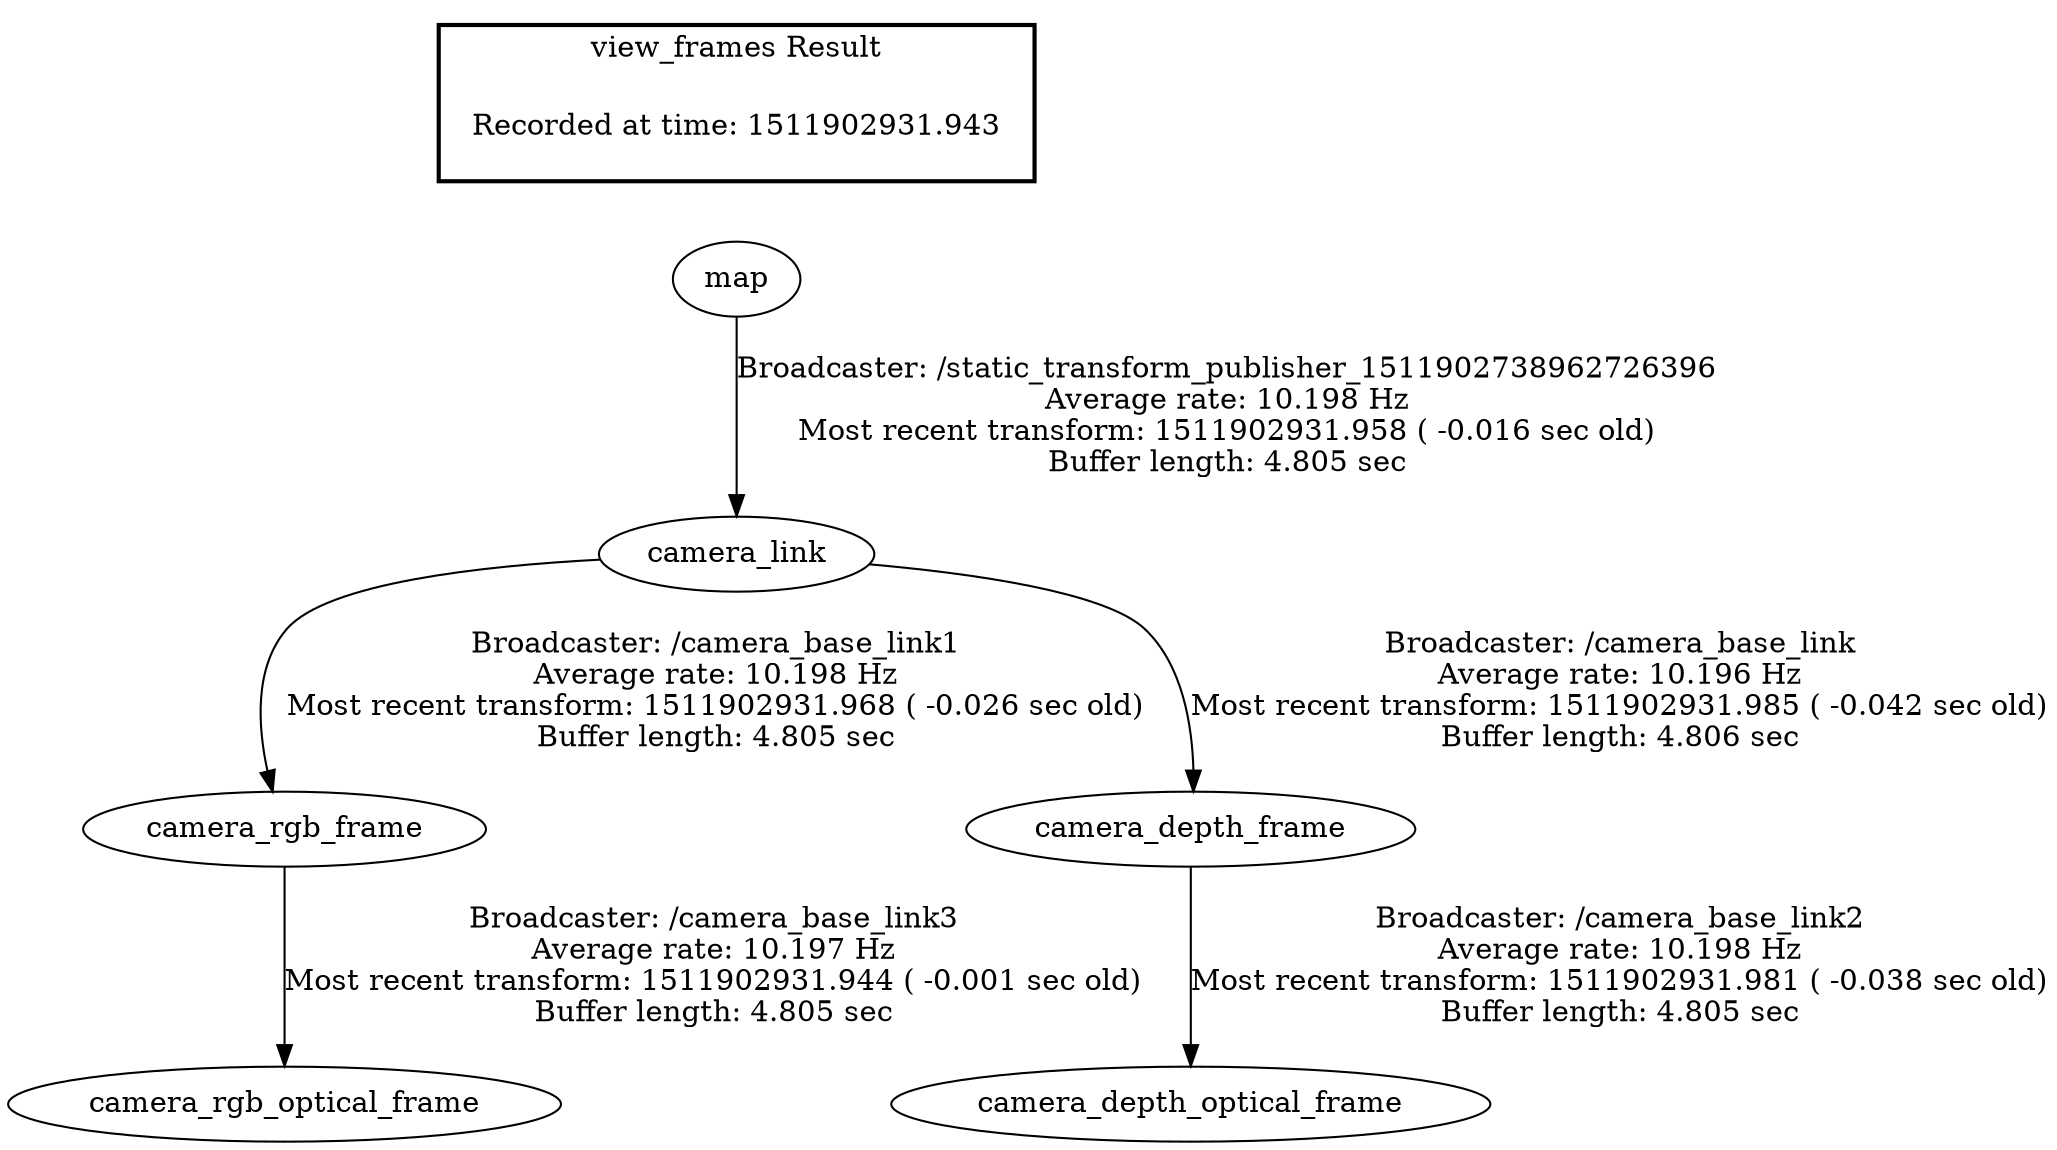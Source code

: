 digraph G {
"camera_rgb_frame" -> "camera_rgb_optical_frame"[label="Broadcaster: /camera_base_link3\nAverage rate: 10.197 Hz\nMost recent transform: 1511902931.944 ( -0.001 sec old)\nBuffer length: 4.805 sec\n"];
"camera_link" -> "camera_rgb_frame"[label="Broadcaster: /camera_base_link1\nAverage rate: 10.198 Hz\nMost recent transform: 1511902931.968 ( -0.026 sec old)\nBuffer length: 4.805 sec\n"];
"map" -> "camera_link"[label="Broadcaster: /static_transform_publisher_1511902738962726396\nAverage rate: 10.198 Hz\nMost recent transform: 1511902931.958 ( -0.016 sec old)\nBuffer length: 4.805 sec\n"];
"camera_depth_frame" -> "camera_depth_optical_frame"[label="Broadcaster: /camera_base_link2\nAverage rate: 10.198 Hz\nMost recent transform: 1511902931.981 ( -0.038 sec old)\nBuffer length: 4.805 sec\n"];
"camera_link" -> "camera_depth_frame"[label="Broadcaster: /camera_base_link\nAverage rate: 10.196 Hz\nMost recent transform: 1511902931.985 ( -0.042 sec old)\nBuffer length: 4.806 sec\n"];
edge [style=invis];
 subgraph cluster_legend { style=bold; color=black; label ="view_frames Result";
"Recorded at time: 1511902931.943"[ shape=plaintext ] ;
 }->"map";
}